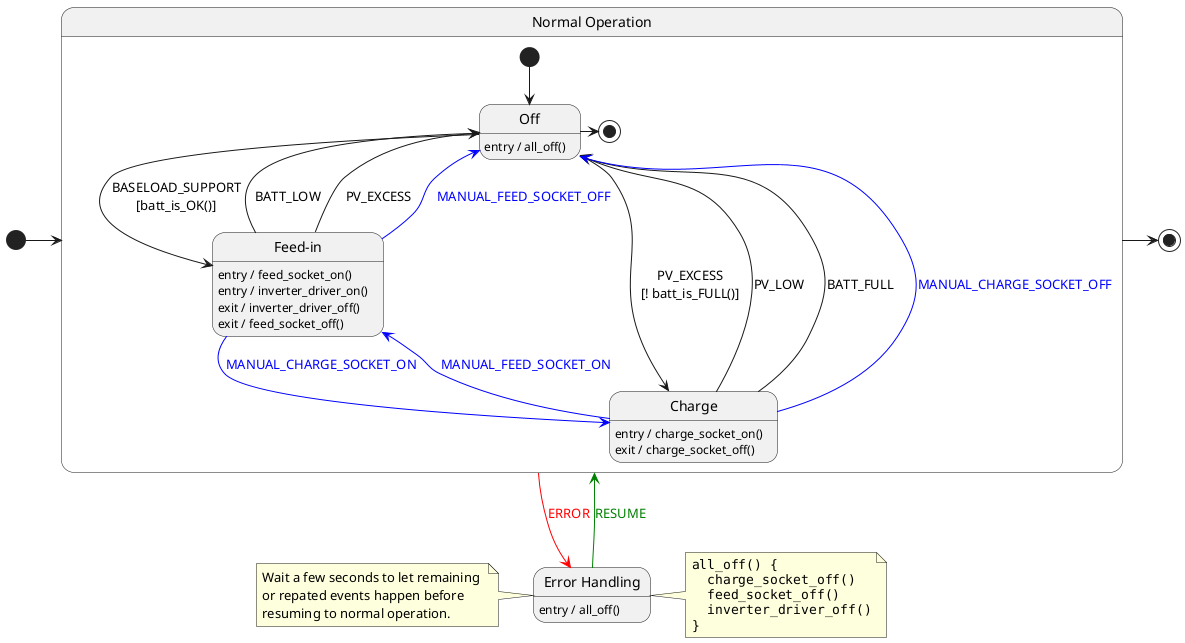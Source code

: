 @startuml
[*] -> Normal
Normal -> [*]

state "Normal Operation" as Normal {

 state "Off" as Off
 state "Charge" as Charge
 state "Feed-in" as Feed

 [*] -down-> Off
 Off -> [*]

 Off --> Charge: PV_EXCESS\n[! batt_is_FULL()]
 Charge --> Off: PV_LOW
 Feed -> Off: BATT_LOW
 Off --> Feed: BASELOAD_SUPPORT\n[batt_is_OK()]
 Charge --> Off: BATT_FULL
 Feed --> Off: PV_EXCESS

 Charge: entry / charge_socket_on()
 Charge: exit / charge_socket_off()

 Feed: entry / feed_socket_on()
 Feed: entry / inverter_driver_on()
 Feed: exit / inverter_driver_off()
 Feed: exit / feed_socket_off()

 Feed -[#blue]-> Charge: <color:Blue>MANUAL_CHARGE_SOCKET_ON
 Feed -[#blue]-> Off: <color:Blue>MANUAL_FEED_SOCKET_OFF
 Charge -[#blue]-> Off: <color:Blue>MANUAL_CHARGE_SOCKET_OFF
 Charge -[#blue]-> Feed: <color:Blue>MANUAL_FEED_SOCKET_ON

 Off: entry / all_off()
}

state "Error Handling" as Error {
 Error: entry / all_off()
}

Normal -[#red]-> Error: <color:Red>ERROR
Error -[#green]-> Normal: <color:Green>RESUME

Note right of Error
""all_off() {""
""  charge_socket_off()""
""  feed_socket_off()""
""  inverter_driver_off()""
""}""
end note

Note left of Error
Wait a few seconds to let remaining 
or repated events happen before
resuming to normal operation.
end note

@enduml

